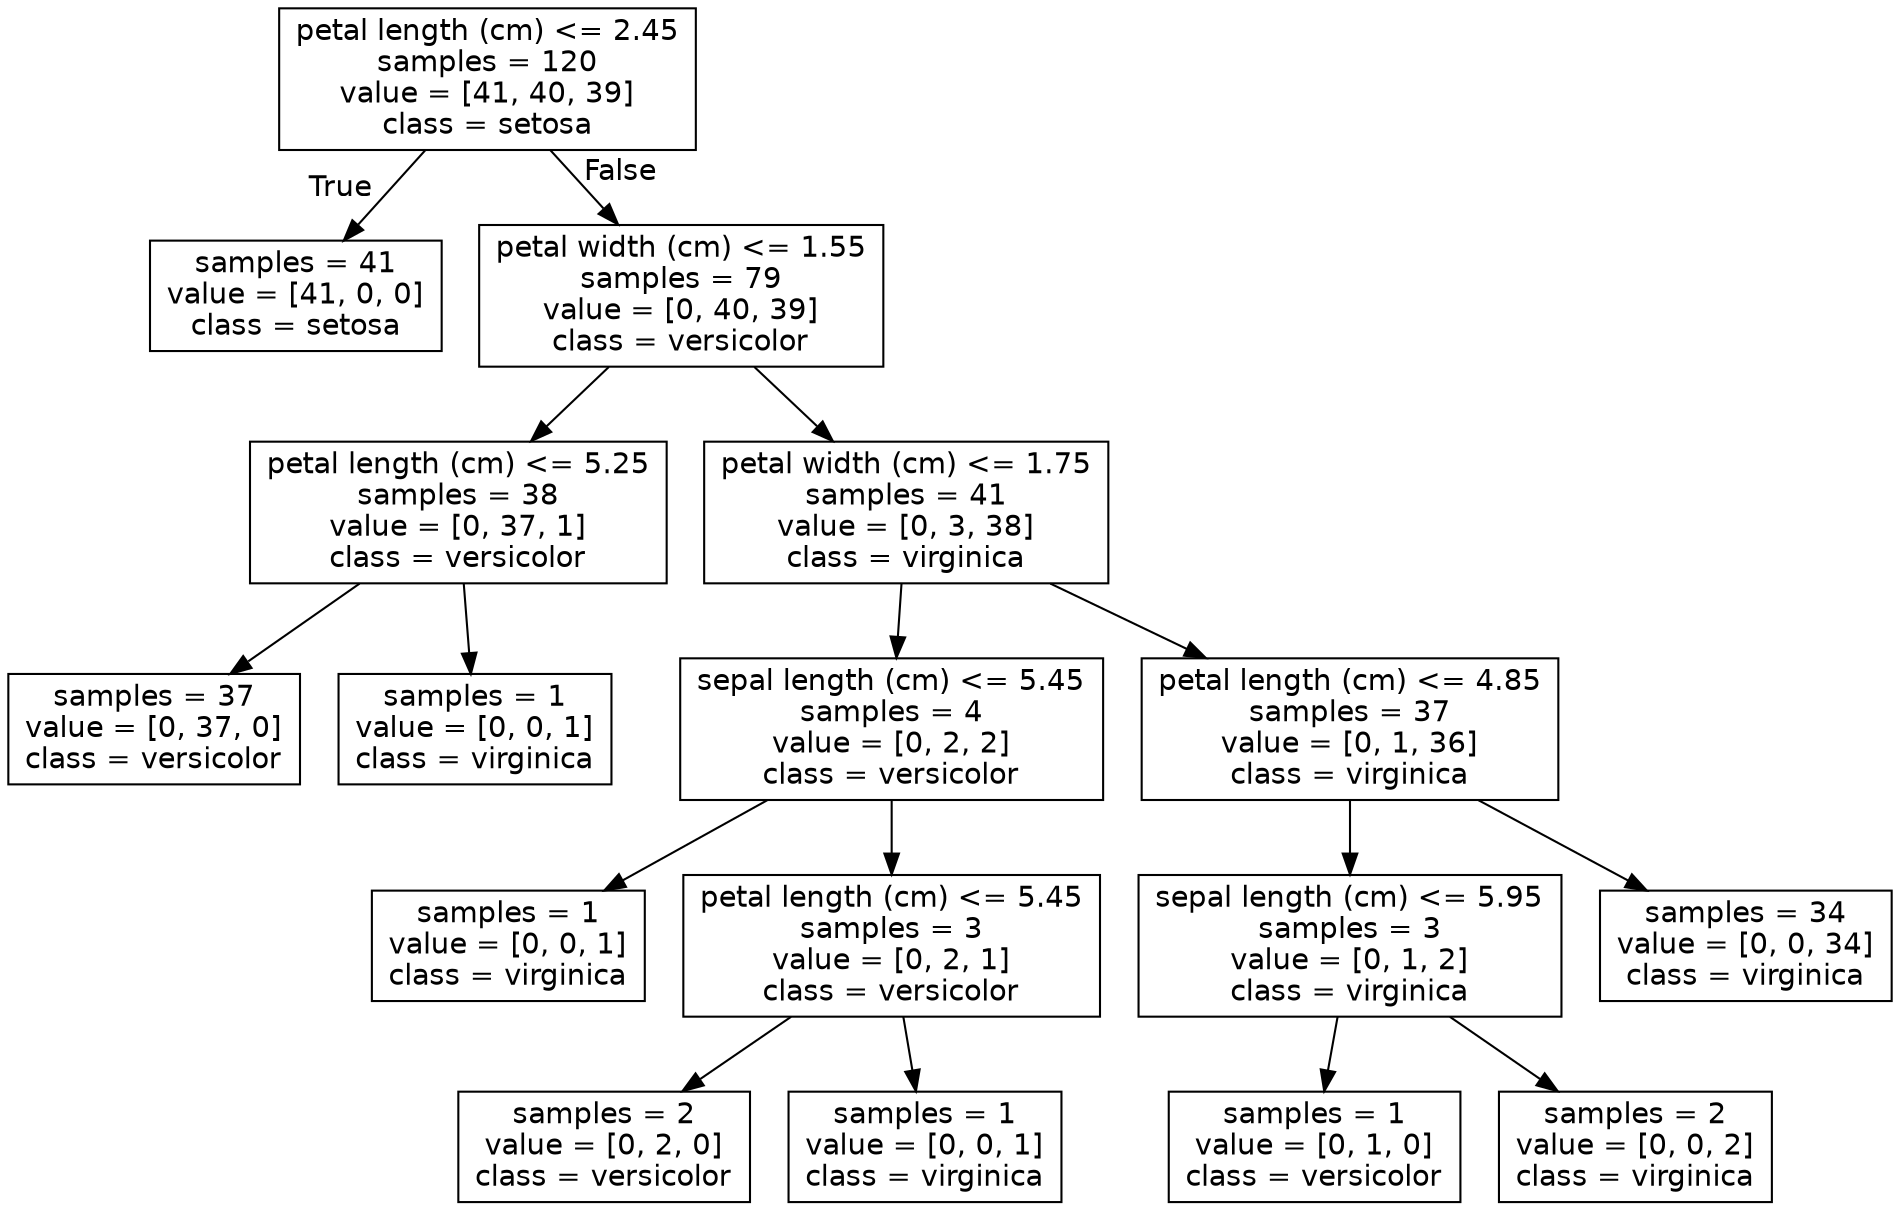 digraph Tree {
node [shape=box, fontname="helvetica"] ;
edge [fontname="helvetica"] ;
0 [label="petal length (cm) <= 2.45\nsamples = 120\nvalue = [41, 40, 39]\nclass = setosa"] ;
1 [label="samples = 41\nvalue = [41, 0, 0]\nclass = setosa"] ;
0 -> 1 [labeldistance=2.5, labelangle=45, headlabel="True"] ;
2 [label="petal width (cm) <= 1.55\nsamples = 79\nvalue = [0, 40, 39]\nclass = versicolor"] ;
0 -> 2 [labeldistance=2.5, labelangle=-45, headlabel="False"] ;
3 [label="petal length (cm) <= 5.25\nsamples = 38\nvalue = [0, 37, 1]\nclass = versicolor"] ;
2 -> 3 ;
4 [label="samples = 37\nvalue = [0, 37, 0]\nclass = versicolor"] ;
3 -> 4 ;
5 [label="samples = 1\nvalue = [0, 0, 1]\nclass = virginica"] ;
3 -> 5 ;
6 [label="petal width (cm) <= 1.75\nsamples = 41\nvalue = [0, 3, 38]\nclass = virginica"] ;
2 -> 6 ;
7 [label="sepal length (cm) <= 5.45\nsamples = 4\nvalue = [0, 2, 2]\nclass = versicolor"] ;
6 -> 7 ;
8 [label="samples = 1\nvalue = [0, 0, 1]\nclass = virginica"] ;
7 -> 8 ;
9 [label="petal length (cm) <= 5.45\nsamples = 3\nvalue = [0, 2, 1]\nclass = versicolor"] ;
7 -> 9 ;
10 [label="samples = 2\nvalue = [0, 2, 0]\nclass = versicolor"] ;
9 -> 10 ;
11 [label="samples = 1\nvalue = [0, 0, 1]\nclass = virginica"] ;
9 -> 11 ;
12 [label="petal length (cm) <= 4.85\nsamples = 37\nvalue = [0, 1, 36]\nclass = virginica"] ;
6 -> 12 ;
13 [label="sepal length (cm) <= 5.95\nsamples = 3\nvalue = [0, 1, 2]\nclass = virginica"] ;
12 -> 13 ;
14 [label="samples = 1\nvalue = [0, 1, 0]\nclass = versicolor"] ;
13 -> 14 ;
15 [label="samples = 2\nvalue = [0, 0, 2]\nclass = virginica"] ;
13 -> 15 ;
16 [label="samples = 34\nvalue = [0, 0, 34]\nclass = virginica"] ;
12 -> 16 ;
}